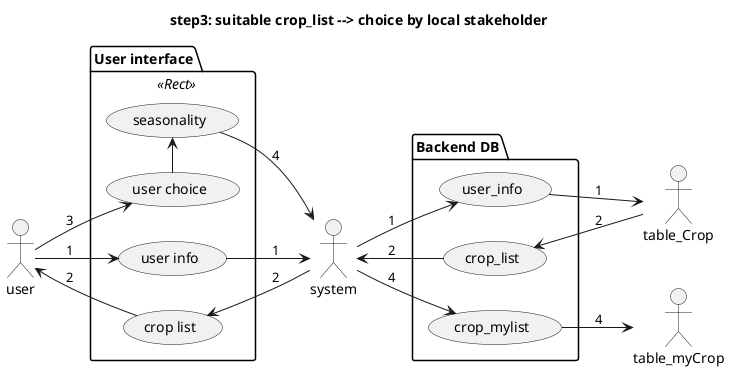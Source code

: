 @startuml
left to right direction

title step3: suitable crop_list --> choice by local stakeholder

actor :user: as user
actor :system: as admin
actor :table_Crop: as table1
actor :table_myCrop: as table2

  package "User interface" <<Rect>> {
      user --> (user info):"1"
      (user info) --> admin:"1"
      user <-- (crop list):"2"
      (crop list) <-- admin:"2"
      user --> (user choice):"3"
      (seasonality) --> admin:"4"
      (user choice) -> (seasonality)
  }

  package "Backend DB" {
    admin --> (user_info):"1"
    (user_info) --> table1:"1"
    (crop_list) <-- table1:"2"
    admin <-- (crop_list):"2"
    admin --> (crop_mylist):"4"
    (crop_mylist) --> table2:"4"
  }



@enduml
